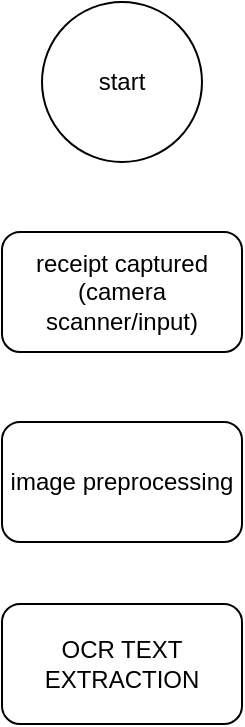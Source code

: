 <mxfile version="28.1.2">
  <diagram name="Page-1" id="d80PRzWp2PpETbzFHtkH">
    <mxGraphModel dx="760" dy="816" grid="0" gridSize="10" guides="1" tooltips="1" connect="1" arrows="1" fold="1" page="0" pageScale="1" pageWidth="827" pageHeight="1169" math="0" shadow="0">
      <root>
        <mxCell id="0" />
        <mxCell id="1" parent="0" />
        <mxCell id="UfMAd7jpGBlJGaEiq17c-1" value="start" style="ellipse;whiteSpace=wrap;html=1;aspect=fixed;" vertex="1" parent="1">
          <mxGeometry x="-118" y="-122" width="80" height="80" as="geometry" />
        </mxCell>
        <mxCell id="UfMAd7jpGBlJGaEiq17c-2" value="receipt captured&lt;div&gt;(camera scanner/input)&lt;/div&gt;" style="rounded=1;whiteSpace=wrap;html=1;" vertex="1" parent="1">
          <mxGeometry x="-138" y="-7" width="120" height="60" as="geometry" />
        </mxCell>
        <mxCell id="UfMAd7jpGBlJGaEiq17c-3" value="image preprocessing" style="rounded=1;whiteSpace=wrap;html=1;" vertex="1" parent="1">
          <mxGeometry x="-138" y="88" width="120" height="60" as="geometry" />
        </mxCell>
        <mxCell id="UfMAd7jpGBlJGaEiq17c-4" value="OCR TEXT EXTRACTION" style="rounded=1;whiteSpace=wrap;html=1;" vertex="1" parent="1">
          <mxGeometry x="-138" y="179" width="120" height="60" as="geometry" />
        </mxCell>
      </root>
    </mxGraphModel>
  </diagram>
</mxfile>
